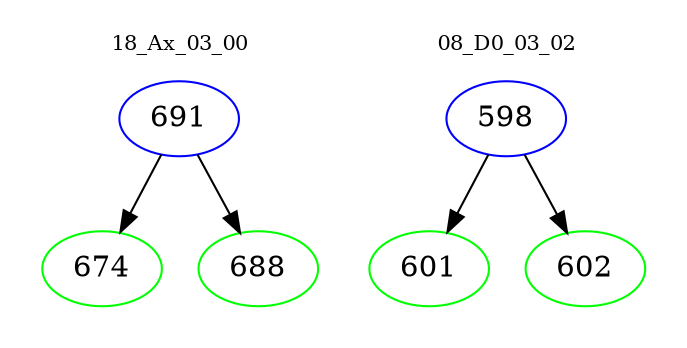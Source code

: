 digraph{
subgraph cluster_0 {
color = white
label = "18_Ax_03_00";
fontsize=10;
T0_691 [label="691", color="blue"]
T0_691 -> T0_674 [color="black"]
T0_674 [label="674", color="green"]
T0_691 -> T0_688 [color="black"]
T0_688 [label="688", color="green"]
}
subgraph cluster_1 {
color = white
label = "08_D0_03_02";
fontsize=10;
T1_598 [label="598", color="blue"]
T1_598 -> T1_601 [color="black"]
T1_601 [label="601", color="green"]
T1_598 -> T1_602 [color="black"]
T1_602 [label="602", color="green"]
}
}
